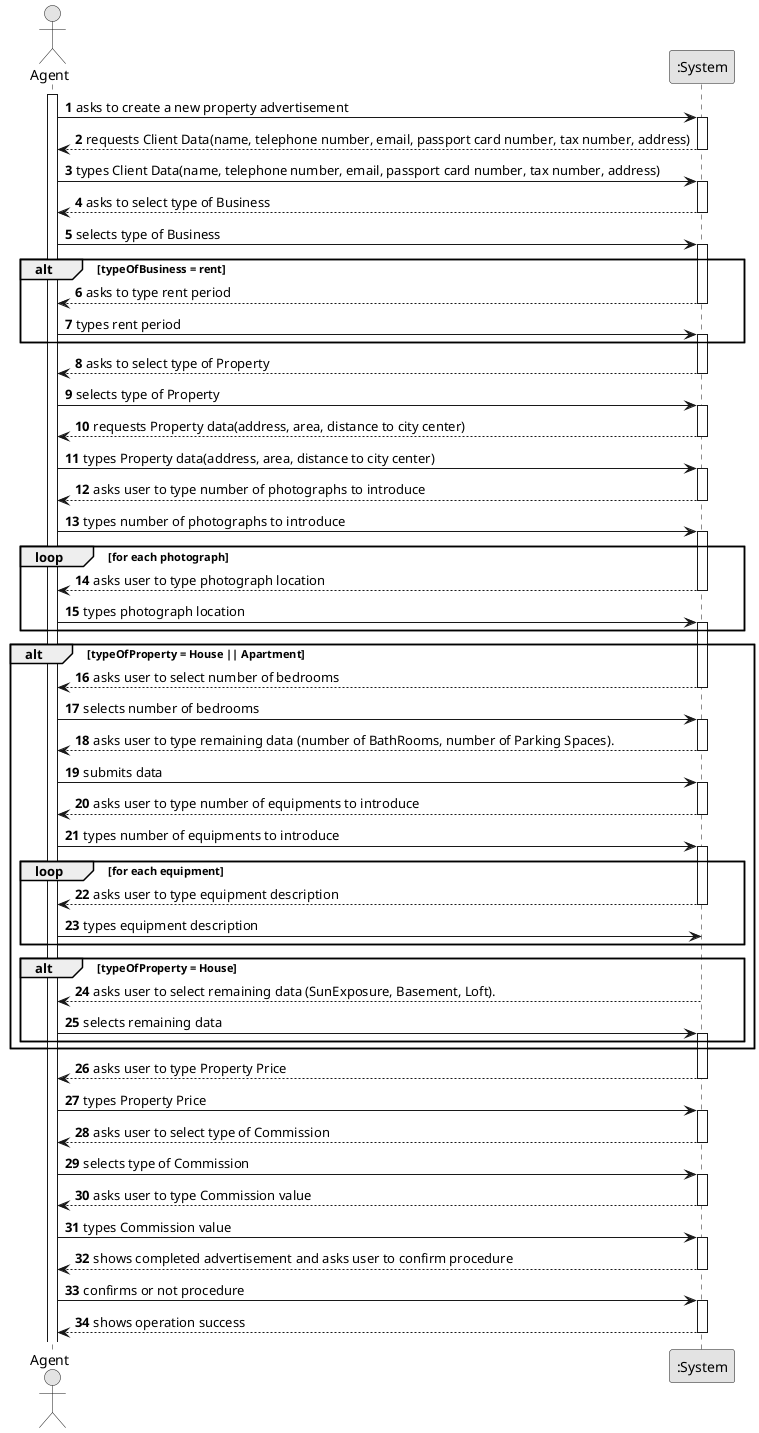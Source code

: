 @startuml
skinparam monochrome true
skinparam packageStyle rectangle
skinparam shadowing false

autonumber

actor "Agent" as Agent
participant ":System" as System

activate Agent

    Agent -> System : asks to create a new property advertisement
    activate System
        System --> Agent : requests Client Data(name, telephone number, email, passport card number, tax number, address)
    deactivate System

    Agent -> System : types Client Data(name, telephone number, email, passport card number, tax number, address)
            activate System
                System --> Agent : asks to select type of Business
            deactivate System

    Agent -> System : selects type of Business
            activate System
alt typeOfBusiness = rent
                 System --> Agent : asks to type rent period
            deactivate System

    Agent -> System : types rent period
            activate System
end
                 System --> Agent : asks to select type of Property
            deactivate System

    Agent -> System : selects type of Property
        activate System
            System --> Agent : requests Property data(address, area, distance to city center)
        deactivate System

    Agent -> System : types Property data(address, area, distance to city center)
    activate System
        System --> Agent : asks user to type number of photographs to introduce
    deactivate System

    Agent -> System : types number of photographs to introduce
        activate System
loop for each photograph
            System --> Agent : asks user to type photograph location
        deactivate System

    Agent -> System : types photograph location
    activate System
end
alt typeOfProperty = House || Apartment
        System --> Agent : asks user to select number of bedrooms
    deactivate System

    Agent -> System : selects number of bedrooms
        activate System
        System --> Agent : asks user to type remaining data (number of BathRooms, number of Parking Spaces).
    deactivate System

    Agent -> System : submits data
        activate System
            System --> Agent : asks user to type number of equipments to introduce
        deactivate System

    Agent -> System : types number of equipments to introduce
        activate System
loop for each equipment
            System --> Agent : asks user to type equipment description
        deactivate System

    Agent -> System : types equipment description
end

alt typeOfProperty = House
        System --> Agent : asks user to select remaining data (SunExposure, Basement, Loft).
    deactivate System

    Agent -> System : selects remaining data
    activate System
end
end

        System --> Agent : asks user to type Property Price
    deactivate System

    Agent -> System : types Property Price
        activate System
            System --> Agent : asks user to select type of Commission
        deactivate System

    Agent -> System : selects type of Commission
        activate System
            System --> Agent : asks user to type Commission value
        deactivate System

    Agent -> System : types Commission value
            activate System
                System --> Agent : shows completed advertisement and asks user to confirm procedure
            deactivate System

    Agent -> System : confirms or not procedure
                activate System
                    System --> Agent : shows operation success
                deactivate System
@enduml